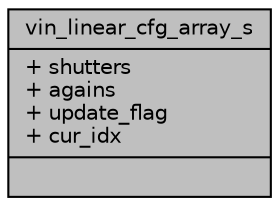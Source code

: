 digraph "vin_linear_cfg_array_s"
{
 // INTERACTIVE_SVG=YES
 // LATEX_PDF_SIZE
  bgcolor="transparent";
  edge [fontname="Helvetica",fontsize="10",labelfontname="Helvetica",labelfontsize="10"];
  node [fontname="Helvetica",fontsize="10",shape=record];
  Node1 [label="{vin_linear_cfg_array_s\n|+ shutters\l+ agains\l+ update_flag\l+ cur_idx\l|}",height=0.2,width=0.4,color="black", fillcolor="grey75", style="filled", fontcolor="black",tooltip=" "];
}
